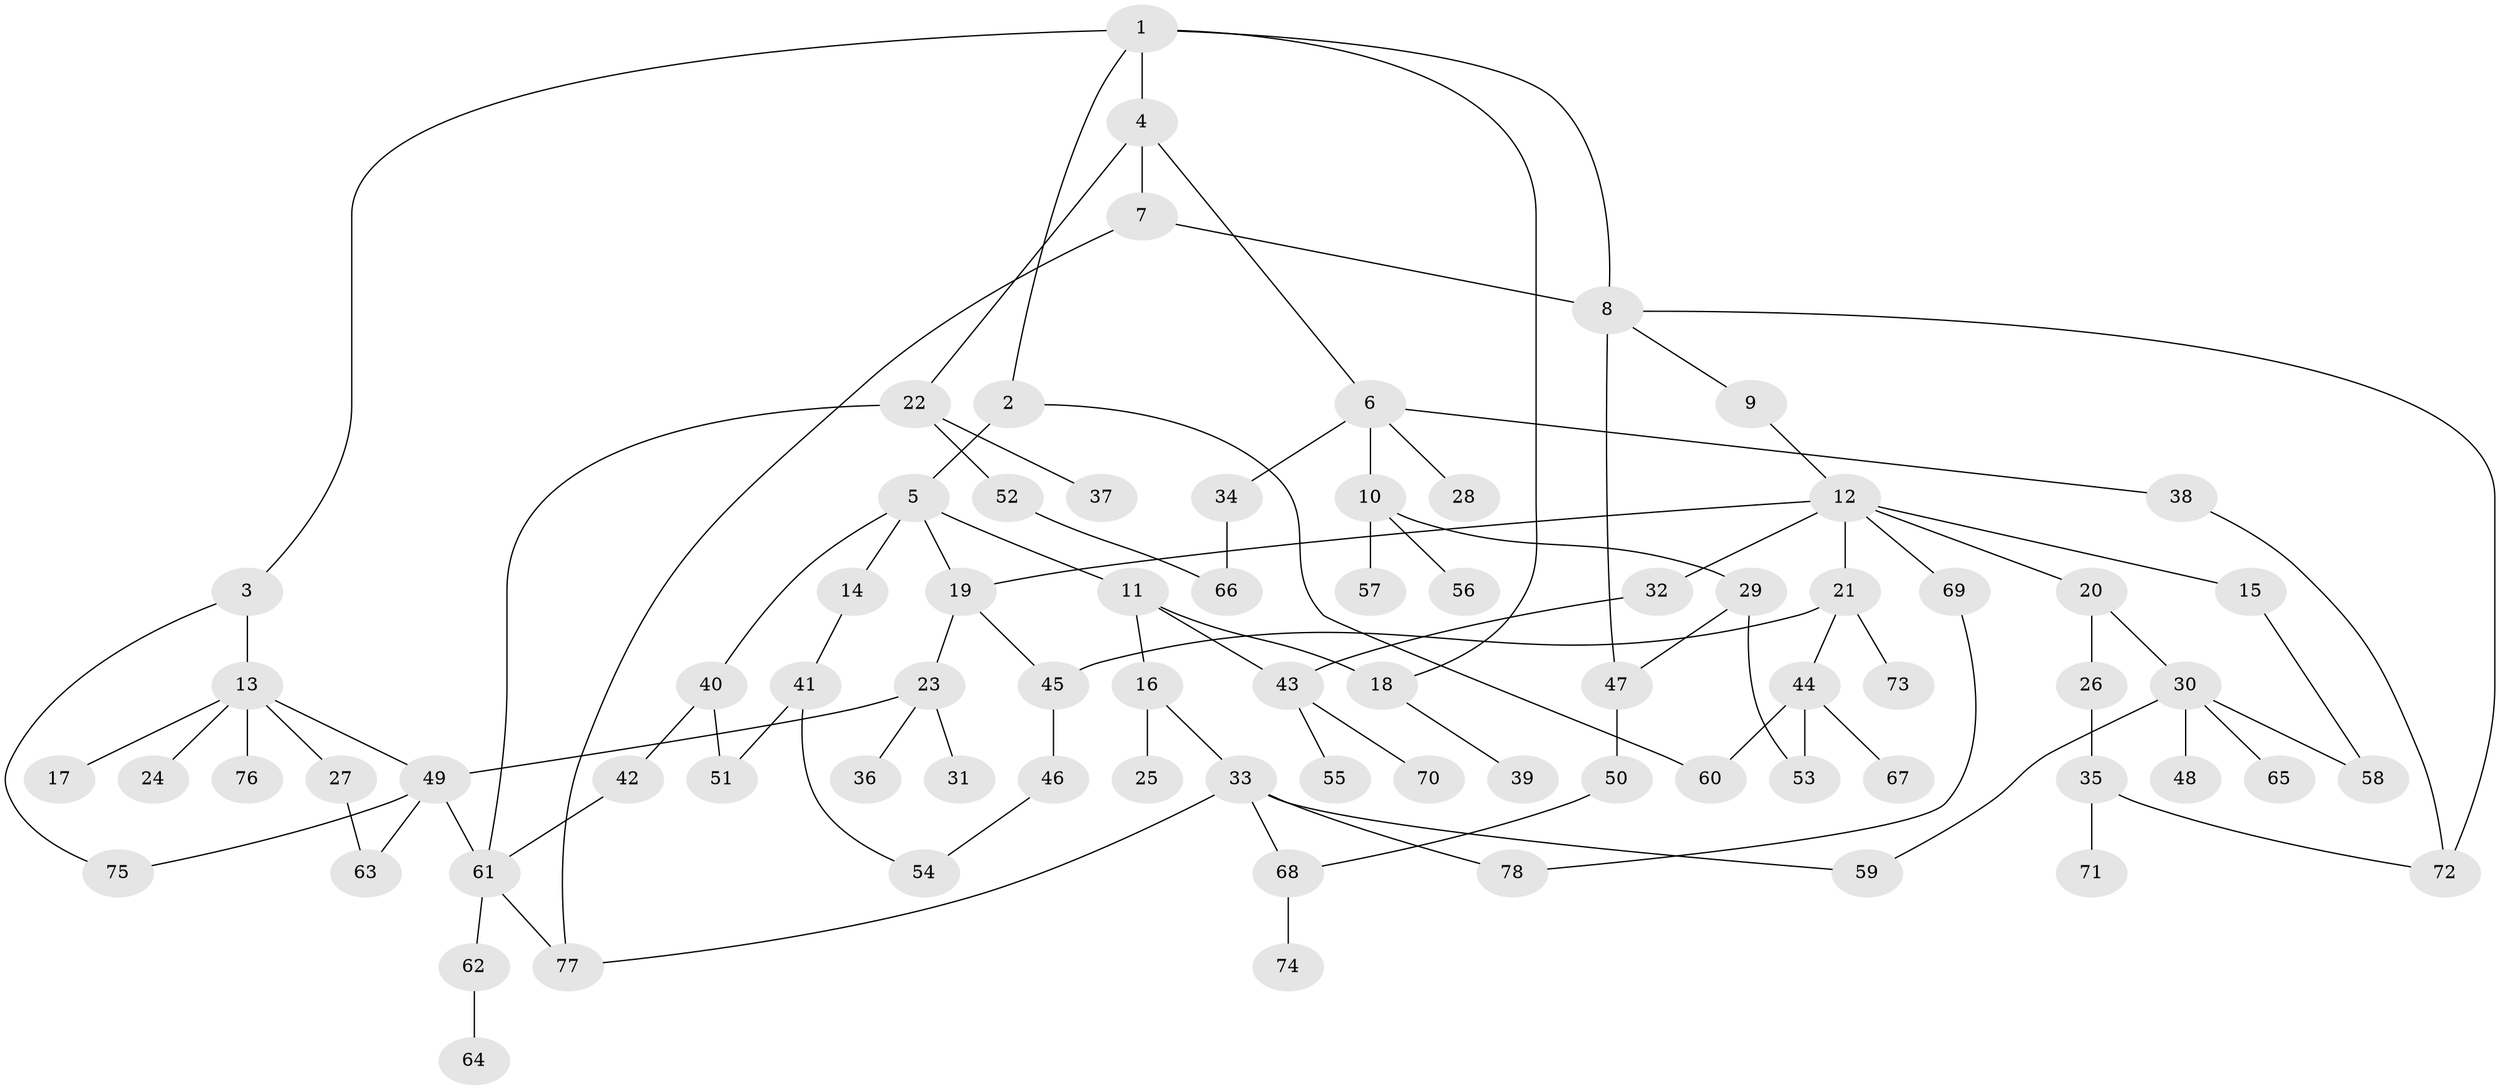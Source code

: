 // coarse degree distribution, {6: 0.07272727272727272, 7: 0.03636363636363636, 4: 0.07272727272727272, 2: 0.2727272727272727, 5: 0.09090909090909091, 3: 0.2, 1: 0.2545454545454545}
// Generated by graph-tools (version 1.1) at 2025/23/03/03/25 07:23:33]
// undirected, 78 vertices, 101 edges
graph export_dot {
graph [start="1"]
  node [color=gray90,style=filled];
  1;
  2;
  3;
  4;
  5;
  6;
  7;
  8;
  9;
  10;
  11;
  12;
  13;
  14;
  15;
  16;
  17;
  18;
  19;
  20;
  21;
  22;
  23;
  24;
  25;
  26;
  27;
  28;
  29;
  30;
  31;
  32;
  33;
  34;
  35;
  36;
  37;
  38;
  39;
  40;
  41;
  42;
  43;
  44;
  45;
  46;
  47;
  48;
  49;
  50;
  51;
  52;
  53;
  54;
  55;
  56;
  57;
  58;
  59;
  60;
  61;
  62;
  63;
  64;
  65;
  66;
  67;
  68;
  69;
  70;
  71;
  72;
  73;
  74;
  75;
  76;
  77;
  78;
  1 -- 2;
  1 -- 3;
  1 -- 4;
  1 -- 8;
  1 -- 18;
  2 -- 5;
  2 -- 60;
  3 -- 13;
  3 -- 75;
  4 -- 6;
  4 -- 7;
  4 -- 22;
  5 -- 11;
  5 -- 14;
  5 -- 40;
  5 -- 19;
  6 -- 10;
  6 -- 28;
  6 -- 34;
  6 -- 38;
  7 -- 8;
  7 -- 77;
  8 -- 9;
  8 -- 47;
  8 -- 72;
  9 -- 12;
  10 -- 29;
  10 -- 56;
  10 -- 57;
  11 -- 16;
  11 -- 18;
  11 -- 43;
  12 -- 15;
  12 -- 19;
  12 -- 20;
  12 -- 21;
  12 -- 32;
  12 -- 69;
  13 -- 17;
  13 -- 24;
  13 -- 27;
  13 -- 49;
  13 -- 76;
  14 -- 41;
  15 -- 58;
  16 -- 25;
  16 -- 33;
  18 -- 39;
  19 -- 23;
  19 -- 45;
  20 -- 26;
  20 -- 30;
  21 -- 44;
  21 -- 45;
  21 -- 73;
  22 -- 37;
  22 -- 52;
  22 -- 61;
  23 -- 31;
  23 -- 36;
  23 -- 49;
  26 -- 35;
  27 -- 63;
  29 -- 53;
  29 -- 47;
  30 -- 48;
  30 -- 58;
  30 -- 65;
  30 -- 59;
  32 -- 43;
  33 -- 59;
  33 -- 78;
  33 -- 77;
  33 -- 68;
  34 -- 66;
  35 -- 71;
  35 -- 72;
  38 -- 72;
  40 -- 42;
  40 -- 51;
  41 -- 54;
  41 -- 51;
  42 -- 61;
  43 -- 55;
  43 -- 70;
  44 -- 67;
  44 -- 60;
  44 -- 53;
  45 -- 46;
  46 -- 54;
  47 -- 50;
  49 -- 75;
  49 -- 61;
  49 -- 63;
  50 -- 68;
  52 -- 66;
  61 -- 62;
  61 -- 77;
  62 -- 64;
  68 -- 74;
  69 -- 78;
}
